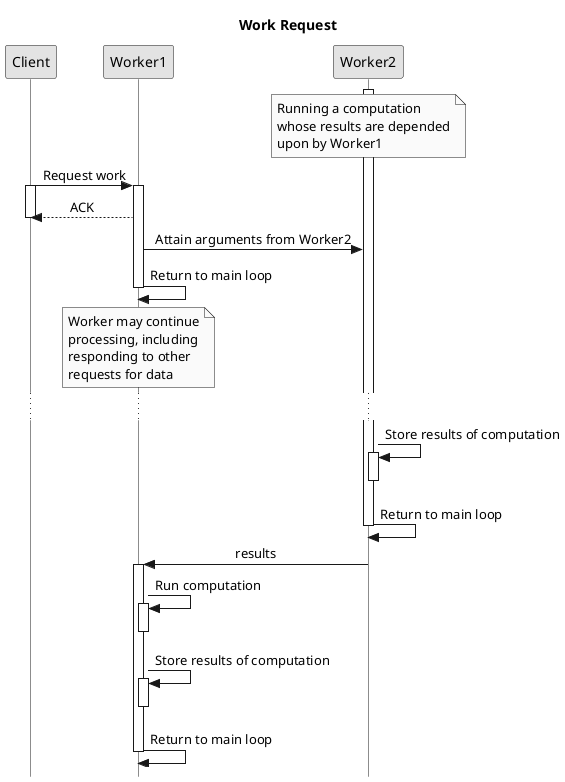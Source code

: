 @startuml
skinparam monochrome true
skinparam shadowing false
skinparam style strictuml
skinparam LifelineStrategy nosolid
skinparam sequenceMessageAlign center
title Work Request

participant Client as client
participant Worker1 as worker
participant Worker2 as worker2

activate worker2
note over worker2
Running a computation
whose results are depended
upon by Worker1
end note
client -> worker ++: Request work
activate client
worker --> client: ACK
deactivate client

worker -> worker2: Attain arguments from Worker2
worker -> worker --: Return to main loop
note over worker
Worker may continue
processing, including
responding to other
requests for data
end note
...
worker2 -> worker2 ++--: Store results of computation
worker2 -> worker2 --: Return to main loop
worker2 -> worker ++: results
worker -> worker ++--: Run computation
worker -> worker ++--: Store results of computation
worker -> worker --: Return to main loop
@enduml